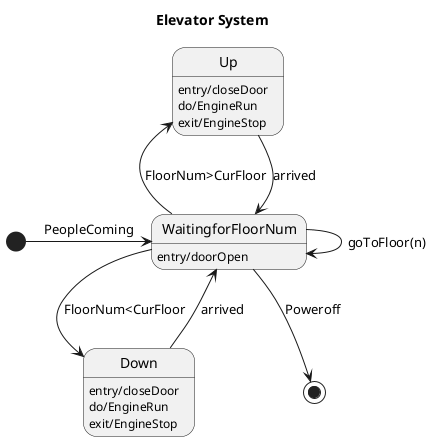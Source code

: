 @startuml Machine Diagram
title Elevator System                          
                                               
state  WaitingforFloorNum {                    
  WaitingforFloorNum: entry/doorOpen           
}                                              
                                               
[*] -> WaitingforFloorNum : PeopleComing       
                                               
WaitingforFloorNum -up-> Up : FloorNum>CurFloor      
Up: entry/closeDoor                                  
Up: do/EngineRun                                      
Up: exit/EngineStop                                   
Up -down-> WaitingforFloorNum : arrived               
                                                      
WaitingforFloorNum -down-> Down : FloorNum<CurFloor   
Down --> WaitingforFloorNum : arrived                 
Down: entry/closeDoor                                 
Down: do/EngineRun                                    
Down: exit/EngineStop                                 
                                                      
WaitingforFloorNum -> WaitingforFloorNum : goToFloor(n)
WaitingforFloorNum --> [*] : Poweroff                 
@enduml                                               